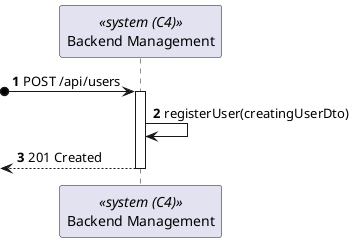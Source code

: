 @startuml

autonumber
participant SYS as "Backend Management" <<system (C4)>>

?o-> SYS : POST /api/users
activate SYS

SYS -> SYS : registerUser(creatingUserDto)
<-- SYS : 201 Created
deactivate SYS

@enduml